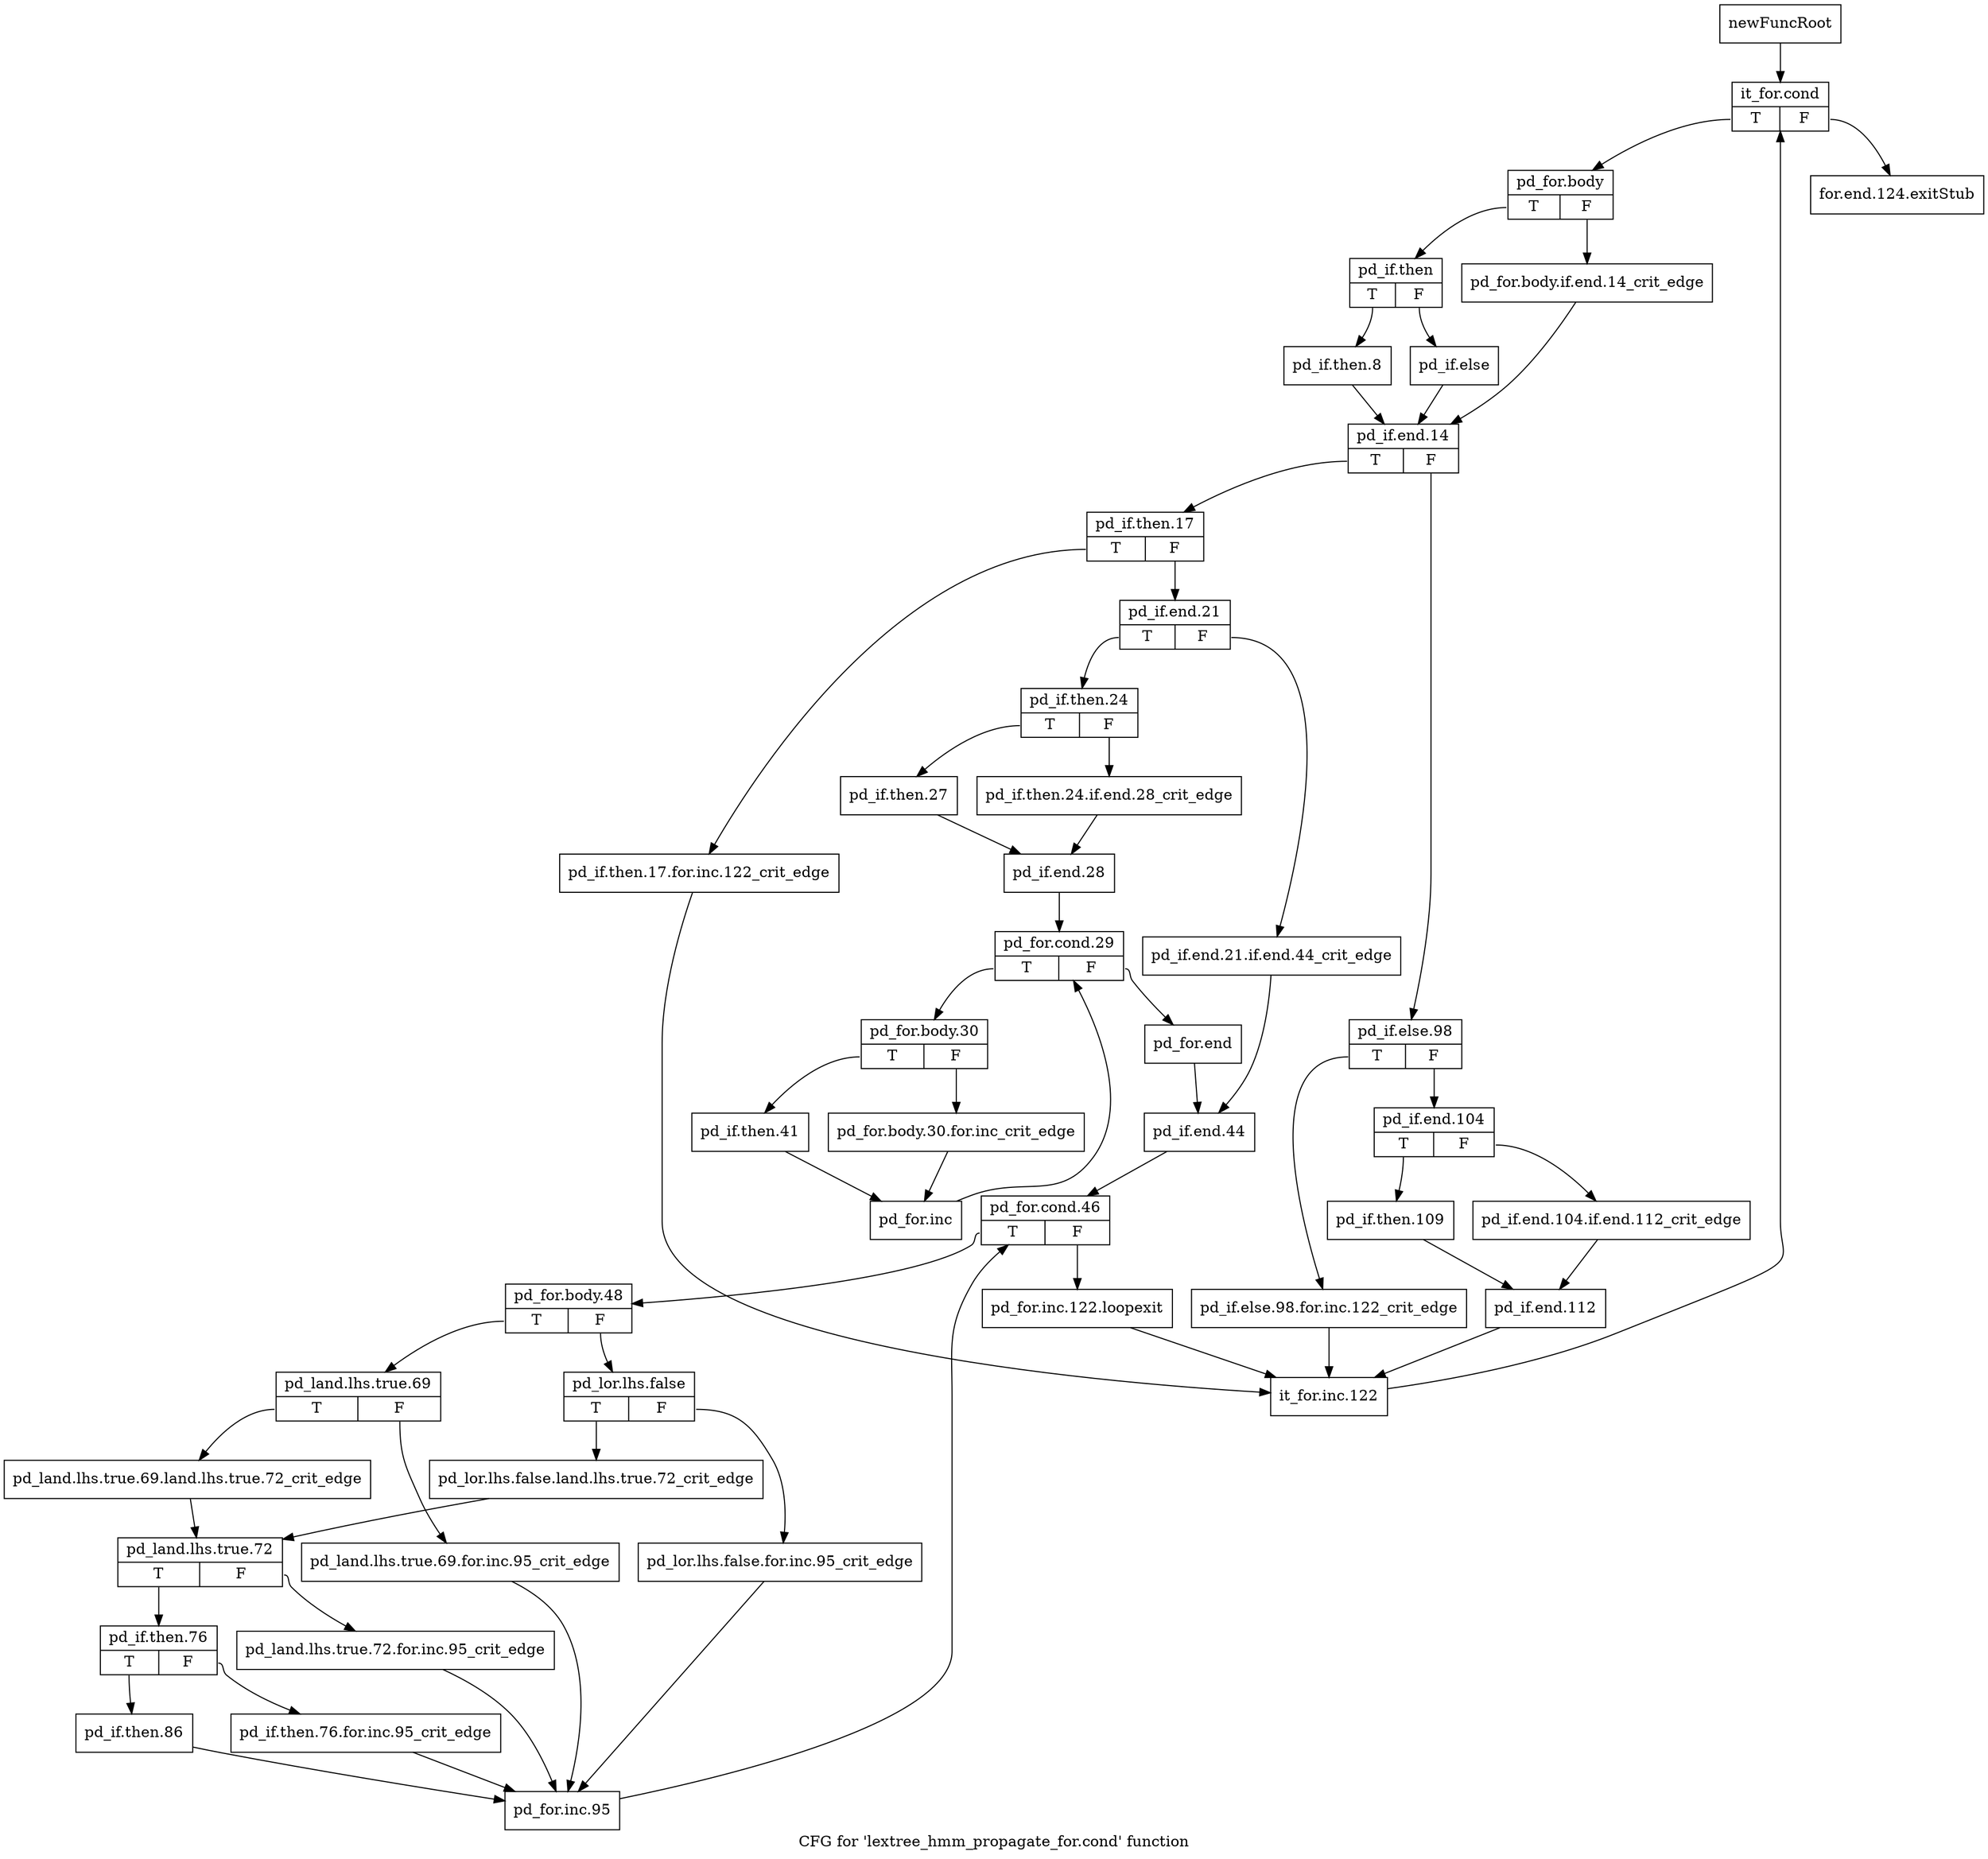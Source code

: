 digraph "CFG for 'lextree_hmm_propagate_for.cond' function" {
	label="CFG for 'lextree_hmm_propagate_for.cond' function";

	Node0x10da370 [shape=record,label="{newFuncRoot}"];
	Node0x10da370 -> Node0x10da410;
	Node0x10da3c0 [shape=record,label="{for.end.124.exitStub}"];
	Node0x10da410 [shape=record,label="{it_for.cond|{<s0>T|<s1>F}}"];
	Node0x10da410:s0 -> Node0x10da460;
	Node0x10da410:s1 -> Node0x10da3c0;
	Node0x10da460 [shape=record,label="{pd_for.body|{<s0>T|<s1>F}}"];
	Node0x10da460:s0 -> Node0x10da500;
	Node0x10da460:s1 -> Node0x10da4b0;
	Node0x10da4b0 [shape=record,label="{pd_for.body.if.end.14_crit_edge}"];
	Node0x10da4b0 -> Node0x10da5f0;
	Node0x10da500 [shape=record,label="{pd_if.then|{<s0>T|<s1>F}}"];
	Node0x10da500:s0 -> Node0x10da5a0;
	Node0x10da500:s1 -> Node0x10da550;
	Node0x10da550 [shape=record,label="{pd_if.else}"];
	Node0x10da550 -> Node0x10da5f0;
	Node0x10da5a0 [shape=record,label="{pd_if.then.8}"];
	Node0x10da5a0 -> Node0x10da5f0;
	Node0x10da5f0 [shape=record,label="{pd_if.end.14|{<s0>T|<s1>F}}"];
	Node0x10da5f0:s0 -> Node0x10da820;
	Node0x10da5f0:s1 -> Node0x10da640;
	Node0x10da640 [shape=record,label="{pd_if.else.98|{<s0>T|<s1>F}}"];
	Node0x10da640:s0 -> Node0x10da7d0;
	Node0x10da640:s1 -> Node0x10da690;
	Node0x10da690 [shape=record,label="{pd_if.end.104|{<s0>T|<s1>F}}"];
	Node0x10da690:s0 -> Node0x10da730;
	Node0x10da690:s1 -> Node0x10da6e0;
	Node0x10da6e0 [shape=record,label="{pd_if.end.104.if.end.112_crit_edge}"];
	Node0x10da6e0 -> Node0x10da780;
	Node0x10da730 [shape=record,label="{pd_if.then.109}"];
	Node0x10da730 -> Node0x10da780;
	Node0x10da780 [shape=record,label="{pd_if.end.112}"];
	Node0x10da780 -> Node0x10db180;
	Node0x10da7d0 [shape=record,label="{pd_if.else.98.for.inc.122_crit_edge}"];
	Node0x10da7d0 -> Node0x10db180;
	Node0x10da820 [shape=record,label="{pd_if.then.17|{<s0>T|<s1>F}}"];
	Node0x10da820:s0 -> Node0x10db130;
	Node0x10da820:s1 -> Node0x10da870;
	Node0x10da870 [shape=record,label="{pd_if.end.21|{<s0>T|<s1>F}}"];
	Node0x10da870:s0 -> Node0x10da910;
	Node0x10da870:s1 -> Node0x10da8c0;
	Node0x10da8c0 [shape=record,label="{pd_if.end.21.if.end.44_crit_edge}"];
	Node0x10da8c0 -> Node0x10daaf0;
	Node0x10da910 [shape=record,label="{pd_if.then.24|{<s0>T|<s1>F}}"];
	Node0x10da910:s0 -> Node0x10da9b0;
	Node0x10da910:s1 -> Node0x10da960;
	Node0x10da960 [shape=record,label="{pd_if.then.24.if.end.28_crit_edge}"];
	Node0x10da960 -> Node0x10daa00;
	Node0x10da9b0 [shape=record,label="{pd_if.then.27}"];
	Node0x10da9b0 -> Node0x10daa00;
	Node0x10daa00 [shape=record,label="{pd_if.end.28}"];
	Node0x10daa00 -> Node0x10daa50;
	Node0x10daa50 [shape=record,label="{pd_for.cond.29|{<s0>T|<s1>F}}"];
	Node0x10daa50:s0 -> Node0x10daff0;
	Node0x10daa50:s1 -> Node0x10daaa0;
	Node0x10daaa0 [shape=record,label="{pd_for.end}"];
	Node0x10daaa0 -> Node0x10daaf0;
	Node0x10daaf0 [shape=record,label="{pd_if.end.44}"];
	Node0x10daaf0 -> Node0x10dab40;
	Node0x10dab40 [shape=record,label="{pd_for.cond.46|{<s0>T|<s1>F}}"];
	Node0x10dab40:s0 -> Node0x10dabe0;
	Node0x10dab40:s1 -> Node0x10dab90;
	Node0x10dab90 [shape=record,label="{pd_for.inc.122.loopexit}"];
	Node0x10dab90 -> Node0x10db180;
	Node0x10dabe0 [shape=record,label="{pd_for.body.48|{<s0>T|<s1>F}}"];
	Node0x10dabe0:s0 -> Node0x10dad20;
	Node0x10dabe0:s1 -> Node0x10dac30;
	Node0x10dac30 [shape=record,label="{pd_lor.lhs.false|{<s0>T|<s1>F}}"];
	Node0x10dac30:s0 -> Node0x10dacd0;
	Node0x10dac30:s1 -> Node0x10dac80;
	Node0x10dac80 [shape=record,label="{pd_lor.lhs.false.for.inc.95_crit_edge}"];
	Node0x10dac80 -> Node0x10dafa0;
	Node0x10dacd0 [shape=record,label="{pd_lor.lhs.false.land.lhs.true.72_crit_edge}"];
	Node0x10dacd0 -> Node0x10dae10;
	Node0x10dad20 [shape=record,label="{pd_land.lhs.true.69|{<s0>T|<s1>F}}"];
	Node0x10dad20:s0 -> Node0x10dadc0;
	Node0x10dad20:s1 -> Node0x10dad70;
	Node0x10dad70 [shape=record,label="{pd_land.lhs.true.69.for.inc.95_crit_edge}"];
	Node0x10dad70 -> Node0x10dafa0;
	Node0x10dadc0 [shape=record,label="{pd_land.lhs.true.69.land.lhs.true.72_crit_edge}"];
	Node0x10dadc0 -> Node0x10dae10;
	Node0x10dae10 [shape=record,label="{pd_land.lhs.true.72|{<s0>T|<s1>F}}"];
	Node0x10dae10:s0 -> Node0x10daeb0;
	Node0x10dae10:s1 -> Node0x10dae60;
	Node0x10dae60 [shape=record,label="{pd_land.lhs.true.72.for.inc.95_crit_edge}"];
	Node0x10dae60 -> Node0x10dafa0;
	Node0x10daeb0 [shape=record,label="{pd_if.then.76|{<s0>T|<s1>F}}"];
	Node0x10daeb0:s0 -> Node0x10daf50;
	Node0x10daeb0:s1 -> Node0x10daf00;
	Node0x10daf00 [shape=record,label="{pd_if.then.76.for.inc.95_crit_edge}"];
	Node0x10daf00 -> Node0x10dafa0;
	Node0x10daf50 [shape=record,label="{pd_if.then.86}"];
	Node0x10daf50 -> Node0x10dafa0;
	Node0x10dafa0 [shape=record,label="{pd_for.inc.95}"];
	Node0x10dafa0 -> Node0x10dab40;
	Node0x10daff0 [shape=record,label="{pd_for.body.30|{<s0>T|<s1>F}}"];
	Node0x10daff0:s0 -> Node0x10db090;
	Node0x10daff0:s1 -> Node0x10db040;
	Node0x10db040 [shape=record,label="{pd_for.body.30.for.inc_crit_edge}"];
	Node0x10db040 -> Node0x10db0e0;
	Node0x10db090 [shape=record,label="{pd_if.then.41}"];
	Node0x10db090 -> Node0x10db0e0;
	Node0x10db0e0 [shape=record,label="{pd_for.inc}"];
	Node0x10db0e0 -> Node0x10daa50;
	Node0x10db130 [shape=record,label="{pd_if.then.17.for.inc.122_crit_edge}"];
	Node0x10db130 -> Node0x10db180;
	Node0x10db180 [shape=record,label="{it_for.inc.122}"];
	Node0x10db180 -> Node0x10da410;
}
